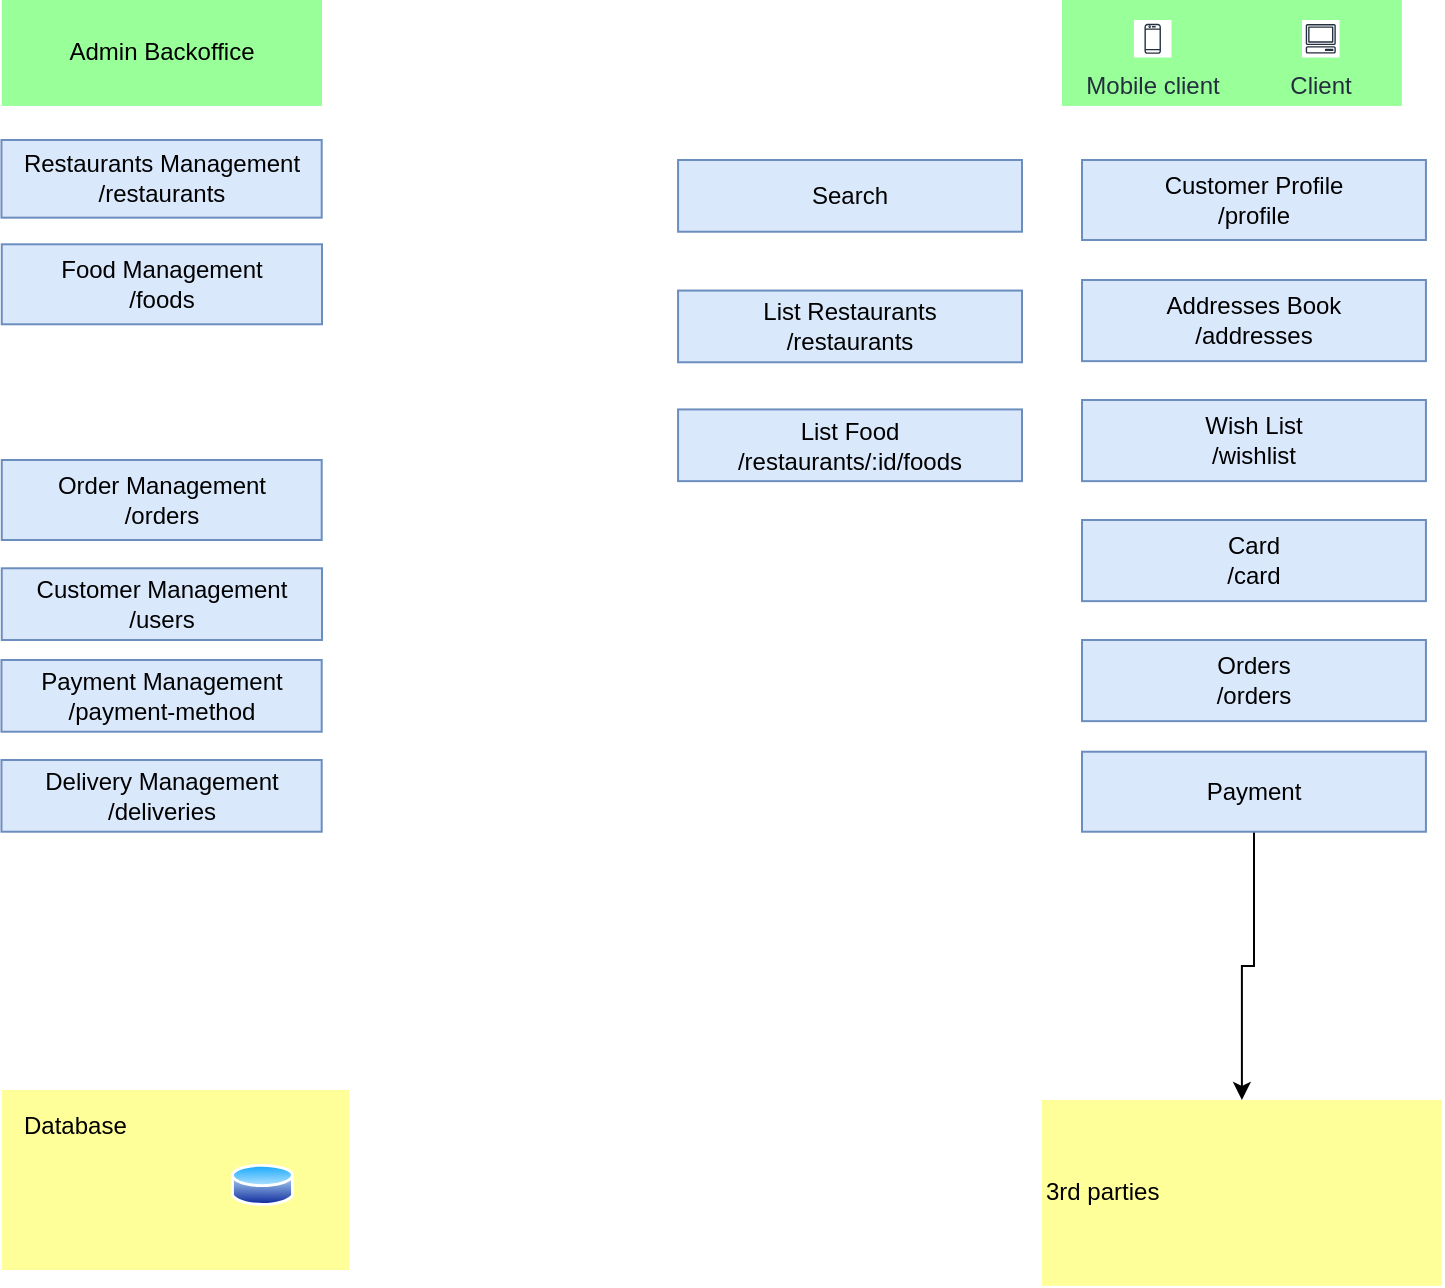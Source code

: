 <mxfile version="14.7.0" type="github"><diagram id="PpZIROpVUGeh2KuRu-2Z" name="Page-1"><mxGraphModel dx="2249" dy="794" grid="1" gridSize="10" guides="1" tooltips="1" connect="1" arrows="1" fold="1" page="1" pageScale="1" pageWidth="827" pageHeight="1169" math="0" shadow="0"><root><mxCell id="0"/><mxCell id="1" parent="0"/><mxCell id="rhUbsBbHjYlvFKtdG_zi-6" value="&lt;font style=&quot;font-size: 12px&quot;&gt;Admin Backoffice&lt;/font&gt;" style="rounded=0;whiteSpace=wrap;html=1;strokeColor=none;fillColor=#99FF99;" parent="1" vertex="1"><mxGeometry x="-720.12" y="40" width="160.12" height="52.97" as="geometry"/></mxCell><mxCell id="rhUbsBbHjYlvFKtdG_zi-11" value="&lt;font style=&quot;font-size: 12px&quot;&gt;Customer Profile&lt;br&gt;/profile&lt;br&gt;&lt;/font&gt;" style="rounded=0;whiteSpace=wrap;html=1;strokeColor=#6c8ebf;fillColor=#dae8fc;" parent="1" vertex="1"><mxGeometry x="-180" y="120" width="171.97" height="40" as="geometry"/></mxCell><mxCell id="rhUbsBbHjYlvFKtdG_zi-18" value="" style="group" parent="1" vertex="1" connectable="0"><mxGeometry x="-692.414" y="162.152" width="29.557" height="7.283" as="geometry"/></mxCell><mxCell id="rhUbsBbHjYlvFKtdG_zi-126" value="&lt;font style=&quot;font-size: 12px&quot;&gt;3rd parties&lt;/font&gt;" style="rounded=0;whiteSpace=wrap;html=1;strokeColor=none;fillColor=#FFFF99;align=left;" parent="1" vertex="1"><mxGeometry x="-200" y="590" width="199.91" height="92.9" as="geometry"/></mxCell><mxCell id="rhUbsBbHjYlvFKtdG_zi-127" value="" style="group" parent="1" vertex="1" connectable="0"><mxGeometry x="-720" y="585" width="173.65" height="90" as="geometry"/></mxCell><mxCell id="rhUbsBbHjYlvFKtdG_zi-2" value="" style="rounded=0;whiteSpace=wrap;html=1;strokeColor=none;fillColor=#FFFF99;" parent="rhUbsBbHjYlvFKtdG_zi-127" vertex="1"><mxGeometry width="173.65" height="90" as="geometry"/></mxCell><mxCell id="rhUbsBbHjYlvFKtdG_zi-120" value="&lt;p style=&quot;line-height: 130% ; font-size: 13px&quot;&gt;&lt;/p&gt;&lt;p style=&quot;font-size: 13px&quot;&gt;&lt;/p&gt;&lt;p&gt;&lt;font style=&quot;font-size: 12px&quot;&gt;Database&lt;/font&gt;&lt;/p&gt;" style="text;html=1;strokeColor=none;fillColor=none;align=left;verticalAlign=middle;whiteSpace=wrap;rounded=0;fontFamily=Helvetica;fontSize=13;fontColor=#000000;spacing=0;labelPosition=center;verticalLabelPosition=middle;" parent="rhUbsBbHjYlvFKtdG_zi-127" vertex="1"><mxGeometry x="11.084" y="4.737" width="44.336" height="23.684" as="geometry"/></mxCell><mxCell id="rhUbsBbHjYlvFKtdG_zi-121" value="" style="aspect=fixed;perimeter=ellipsePerimeter;html=1;align=center;shadow=0;dashed=0;spacingTop=3;image;image=img/lib/active_directory/database.svg;" parent="rhUbsBbHjYlvFKtdG_zi-127" vertex="1"><mxGeometry x="114.535" y="35.811" width="31.429" height="23.258" as="geometry"/></mxCell><mxCell id="rhUbsBbHjYlvFKtdG_zi-130" value="Restaurants Management&lt;br&gt;/restaurants" style="rounded=0;whiteSpace=wrap;html=1;strokeColor=#6c8ebf;fillColor=#dae8fc;" parent="1" vertex="1"><mxGeometry x="-720.27" y="110" width="160.12" height="38.83" as="geometry"/></mxCell><mxCell id="rhUbsBbHjYlvFKtdG_zi-123" value="" style="rounded=0;whiteSpace=wrap;html=1;strokeColor=none;fillColor=#99FF99;" parent="1" vertex="1"><mxGeometry x="-189.998" y="40" width="169.951" height="52.966" as="geometry"/></mxCell><mxCell id="rhUbsBbHjYlvFKtdG_zi-113" value="Client" style="outlineConnect=0;fontColor=#232F3E;gradientColor=none;strokeColor=#232F3E;fillColor=#ffffff;dashed=0;verticalLabelPosition=bottom;verticalAlign=top;align=center;html=1;fontSize=12;fontStyle=0;aspect=fixed;shape=mxgraph.aws4.resourceIcon;resIcon=mxgraph.aws4.client;" parent="1" vertex="1"><mxGeometry x="-70.004" y="50.003" width="18.776" height="18.776" as="geometry"/></mxCell><mxCell id="rhUbsBbHjYlvFKtdG_zi-114" value="Mobile client" style="outlineConnect=0;fontColor=#232F3E;gradientColor=none;strokeColor=#232F3E;fillColor=#ffffff;dashed=0;verticalLabelPosition=bottom;verticalAlign=top;align=center;html=1;fontSize=12;fontStyle=0;aspect=fixed;shape=mxgraph.aws4.resourceIcon;resIcon=mxgraph.aws4.mobile_client;" parent="1" vertex="1"><mxGeometry x="-154.039" y="50.003" width="18.776" height="18.776" as="geometry"/></mxCell><mxCell id="rhUbsBbHjYlvFKtdG_zi-133" value="Card&lt;br&gt;/card" style="rounded=0;whiteSpace=wrap;html=1;strokeColor=#6c8ebf;fillColor=#dae8fc;" parent="1" vertex="1"><mxGeometry x="-180" y="300" width="171.97" height="40.57" as="geometry"/></mxCell><mxCell id="rhUbsBbHjYlvFKtdG_zi-144" value="" style="edgeStyle=orthogonalEdgeStyle;rounded=0;orthogonalLoop=1;jettySize=auto;html=1;" parent="1" source="rhUbsBbHjYlvFKtdG_zi-134" target="rhUbsBbHjYlvFKtdG_zi-126" edge="1"><mxGeometry relative="1" as="geometry"/></mxCell><mxCell id="rhUbsBbHjYlvFKtdG_zi-134" value="Payment" style="rounded=0;whiteSpace=wrap;html=1;strokeColor=#6c8ebf;fillColor=#dae8fc;" parent="1" vertex="1"><mxGeometry x="-180" y="415.86" width="171.97" height="40" as="geometry"/></mxCell><mxCell id="rhUbsBbHjYlvFKtdG_zi-141" value="Customer Management&lt;br&gt;/users" style="rounded=0;whiteSpace=wrap;html=1;strokeColor=#6c8ebf;fillColor=#dae8fc;" parent="1" vertex="1"><mxGeometry x="-720.12" y="324.14" width="160.12" height="35.86" as="geometry"/></mxCell><mxCell id="rhUbsBbHjYlvFKtdG_zi-142" value="Order Management&lt;br&gt;/orders" style="rounded=0;whiteSpace=wrap;html=1;strokeColor=#6c8ebf;fillColor=#dae8fc;" parent="1" vertex="1"><mxGeometry x="-720.12" y="270" width="159.97" height="40" as="geometry"/></mxCell><mxCell id="rhUbsBbHjYlvFKtdG_zi-143" value="Food Management&lt;br&gt;/foods" style="rounded=0;whiteSpace=wrap;html=1;strokeColor=#6c8ebf;fillColor=#dae8fc;" parent="1" vertex="1"><mxGeometry x="-720.12" y="162.15" width="160.12" height="40" as="geometry"/></mxCell><mxCell id="rhUbsBbHjYlvFKtdG_zi-145" value="Search" style="rounded=0;whiteSpace=wrap;html=1;strokeColor=#6c8ebf;fillColor=#dae8fc;" parent="1" vertex="1"><mxGeometry x="-381.97" y="120" width="171.97" height="35.86" as="geometry"/></mxCell><mxCell id="rhUbsBbHjYlvFKtdG_zi-146" value="Wish List&lt;br&gt;/wishlist" style="rounded=0;whiteSpace=wrap;html=1;strokeColor=#6c8ebf;fillColor=#dae8fc;" parent="1" vertex="1"><mxGeometry x="-180" y="240" width="171.97" height="40.57" as="geometry"/></mxCell><mxCell id="rhUbsBbHjYlvFKtdG_zi-147" value="Orders&lt;br&gt;/orders" style="rounded=0;whiteSpace=wrap;html=1;strokeColor=#6c8ebf;fillColor=#dae8fc;" parent="1" vertex="1"><mxGeometry x="-180" y="360" width="171.97" height="40.57" as="geometry"/></mxCell><mxCell id="rhUbsBbHjYlvFKtdG_zi-148" value="Addresses Book&lt;br&gt;/addresses" style="rounded=0;whiteSpace=wrap;html=1;strokeColor=#6c8ebf;fillColor=#dae8fc;" parent="1" vertex="1"><mxGeometry x="-180" y="180" width="171.97" height="40.57" as="geometry"/></mxCell><mxCell id="rhUbsBbHjYlvFKtdG_zi-149" value="List Food&lt;br&gt;/restaurants/:id/foods" style="rounded=0;whiteSpace=wrap;html=1;strokeColor=#6c8ebf;fillColor=#dae8fc;" parent="1" vertex="1"><mxGeometry x="-381.97" y="244.71" width="171.97" height="35.86" as="geometry"/></mxCell><mxCell id="rhUbsBbHjYlvFKtdG_zi-150" value="Payment Management&lt;br&gt;/payment-method" style="rounded=0;whiteSpace=wrap;html=1;strokeColor=#6c8ebf;fillColor=#dae8fc;" parent="1" vertex="1"><mxGeometry x="-720.27" y="370" width="160.12" height="35.86" as="geometry"/></mxCell><mxCell id="rhUbsBbHjYlvFKtdG_zi-151" value="Delivery Management&lt;br&gt;/deliveries" style="rounded=0;whiteSpace=wrap;html=1;strokeColor=#6c8ebf;fillColor=#dae8fc;" parent="1" vertex="1"><mxGeometry x="-720.27" y="420" width="160.12" height="35.86" as="geometry"/></mxCell><mxCell id="rhUbsBbHjYlvFKtdG_zi-152" value="List Restaurants&lt;br&gt;/restaurants" style="rounded=0;whiteSpace=wrap;html=1;strokeColor=#6c8ebf;fillColor=#dae8fc;" parent="1" vertex="1"><mxGeometry x="-381.97" y="185.28" width="171.97" height="35.86" as="geometry"/></mxCell></root></mxGraphModel></diagram></mxfile>